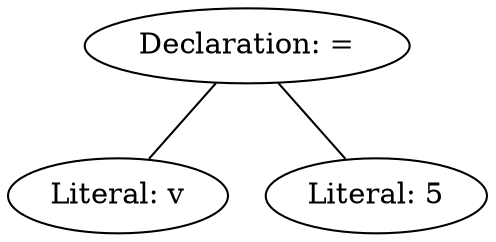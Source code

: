graph ast {
0.0 [label="Declaration: ="]
1.1 [label="Literal: v"]
1.2 [label="Literal: 5"]

0.0--1.1
0.0--1.2
}